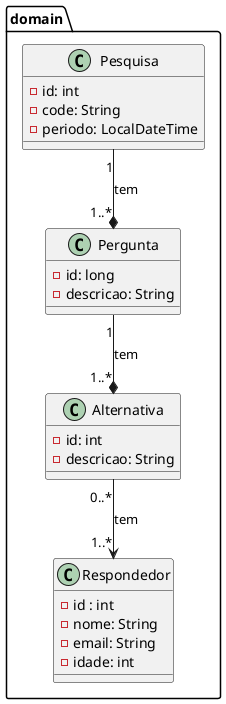 ﻿@startuml
'https://plantuml.com/class-diagram

package domain {
    class Pesquisa {
        -id: int
        -code: String
        -periodo: LocalDateTime
    }

    class Respondedor {
        -id : int
        -nome: String
        -email: String
        -idade: int
    }

    class Pergunta {
        -id: long
        -descricao: String
    }

    class Alternativa {
        -id: int
        -descricao: String
    }

    Pesquisa "1" --* "1..*" Pergunta : tem
    /'Pesquisa "1" --> "0..*" Respondedor : tem'/
    Alternativa "0..*" --> "1..*" Respondedor : tem
    Pergunta "1" --* "1..*" Alternativa : tem
}

@enduml